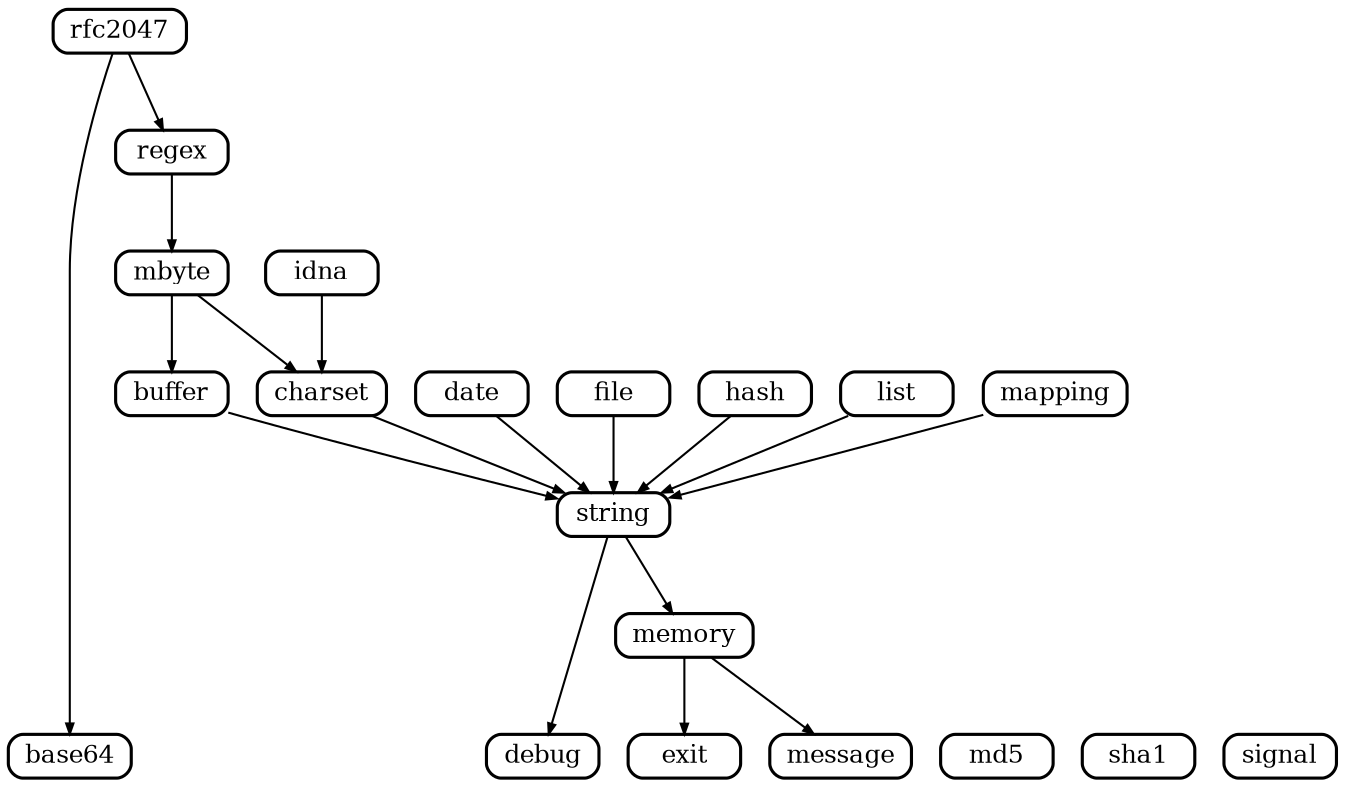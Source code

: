 digraph libmutt
{
        graph [
                rankdir="TB"
                nodesep="0.2"
                ranksep="0.5"
        ]

        node [
                shape="Mrecord"
                fontsize="12"
                style="solid"
                height="0.2"
                penwidth="1.5"
		color=black
        ]

        edge [
                penwidth="1.0"
                arrowsize="0.5"
        ]


	base64
	debug
	md5
	sha1
	signal

	buffer -> string
	charset -> string
	date -> string
	file -> string
	hash -> string
	idna -> charset
	list -> string
	mapping -> string
	mbyte -> buffer
	mbyte -> charset
	memory -> exit
	memory -> message
	regex -> mbyte
	rfc2047 -> base64
	rfc2047 -> regex
	string -> debug
	string -> memory

	{ rank=same base64 debug exit md5 message sha1 signal }
}
